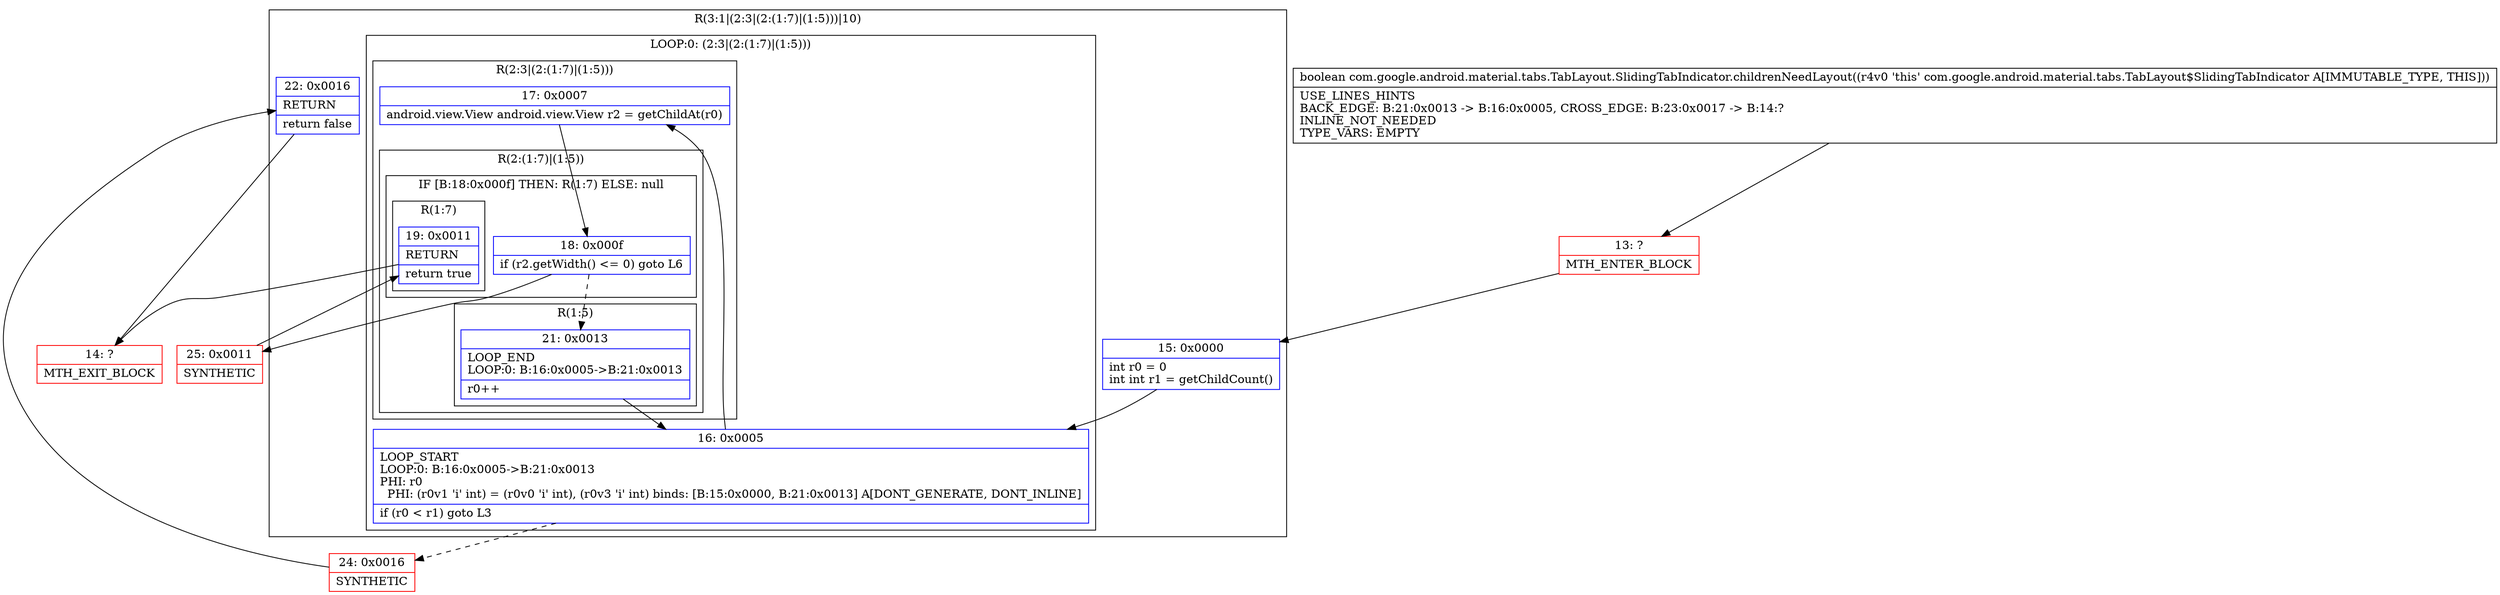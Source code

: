 digraph "CFG forcom.google.android.material.tabs.TabLayout.SlidingTabIndicator.childrenNeedLayout()Z" {
subgraph cluster_Region_1724512080 {
label = "R(3:1|(2:3|(2:(1:7)|(1:5)))|10)";
node [shape=record,color=blue];
Node_15 [shape=record,label="{15\:\ 0x0000|int r0 = 0\lint int r1 = getChildCount()\l}"];
subgraph cluster_LoopRegion_1381733575 {
label = "LOOP:0: (2:3|(2:(1:7)|(1:5)))";
node [shape=record,color=blue];
Node_16 [shape=record,label="{16\:\ 0x0005|LOOP_START\lLOOP:0: B:16:0x0005\-\>B:21:0x0013\lPHI: r0 \l  PHI: (r0v1 'i' int) = (r0v0 'i' int), (r0v3 'i' int) binds: [B:15:0x0000, B:21:0x0013] A[DONT_GENERATE, DONT_INLINE]\l|if (r0 \< r1) goto L3\l}"];
subgraph cluster_Region_1464067257 {
label = "R(2:3|(2:(1:7)|(1:5)))";
node [shape=record,color=blue];
Node_17 [shape=record,label="{17\:\ 0x0007|android.view.View android.view.View r2 = getChildAt(r0)\l}"];
subgraph cluster_Region_746390425 {
label = "R(2:(1:7)|(1:5))";
node [shape=record,color=blue];
subgraph cluster_IfRegion_2115631734 {
label = "IF [B:18:0x000f] THEN: R(1:7) ELSE: null";
node [shape=record,color=blue];
Node_18 [shape=record,label="{18\:\ 0x000f|if (r2.getWidth() \<= 0) goto L6\l}"];
subgraph cluster_Region_623128593 {
label = "R(1:7)";
node [shape=record,color=blue];
Node_19 [shape=record,label="{19\:\ 0x0011|RETURN\l|return true\l}"];
}
}
subgraph cluster_Region_254483404 {
label = "R(1:5)";
node [shape=record,color=blue];
Node_21 [shape=record,label="{21\:\ 0x0013|LOOP_END\lLOOP:0: B:16:0x0005\-\>B:21:0x0013\l|r0++\l}"];
}
}
}
}
Node_22 [shape=record,label="{22\:\ 0x0016|RETURN\l|return false\l}"];
}
Node_13 [shape=record,color=red,label="{13\:\ ?|MTH_ENTER_BLOCK\l}"];
Node_25 [shape=record,color=red,label="{25\:\ 0x0011|SYNTHETIC\l}"];
Node_14 [shape=record,color=red,label="{14\:\ ?|MTH_EXIT_BLOCK\l}"];
Node_24 [shape=record,color=red,label="{24\:\ 0x0016|SYNTHETIC\l}"];
MethodNode[shape=record,label="{boolean com.google.android.material.tabs.TabLayout.SlidingTabIndicator.childrenNeedLayout((r4v0 'this' com.google.android.material.tabs.TabLayout$SlidingTabIndicator A[IMMUTABLE_TYPE, THIS]))  | USE_LINES_HINTS\lBACK_EDGE: B:21:0x0013 \-\> B:16:0x0005, CROSS_EDGE: B:23:0x0017 \-\> B:14:?\lINLINE_NOT_NEEDED\lTYPE_VARS: EMPTY\l}"];
MethodNode -> Node_13;Node_15 -> Node_16;
Node_16 -> Node_17;
Node_16 -> Node_24[style=dashed];
Node_17 -> Node_18;
Node_18 -> Node_21[style=dashed];
Node_18 -> Node_25;
Node_19 -> Node_14;
Node_21 -> Node_16;
Node_22 -> Node_14;
Node_13 -> Node_15;
Node_25 -> Node_19;
Node_24 -> Node_22;
}

